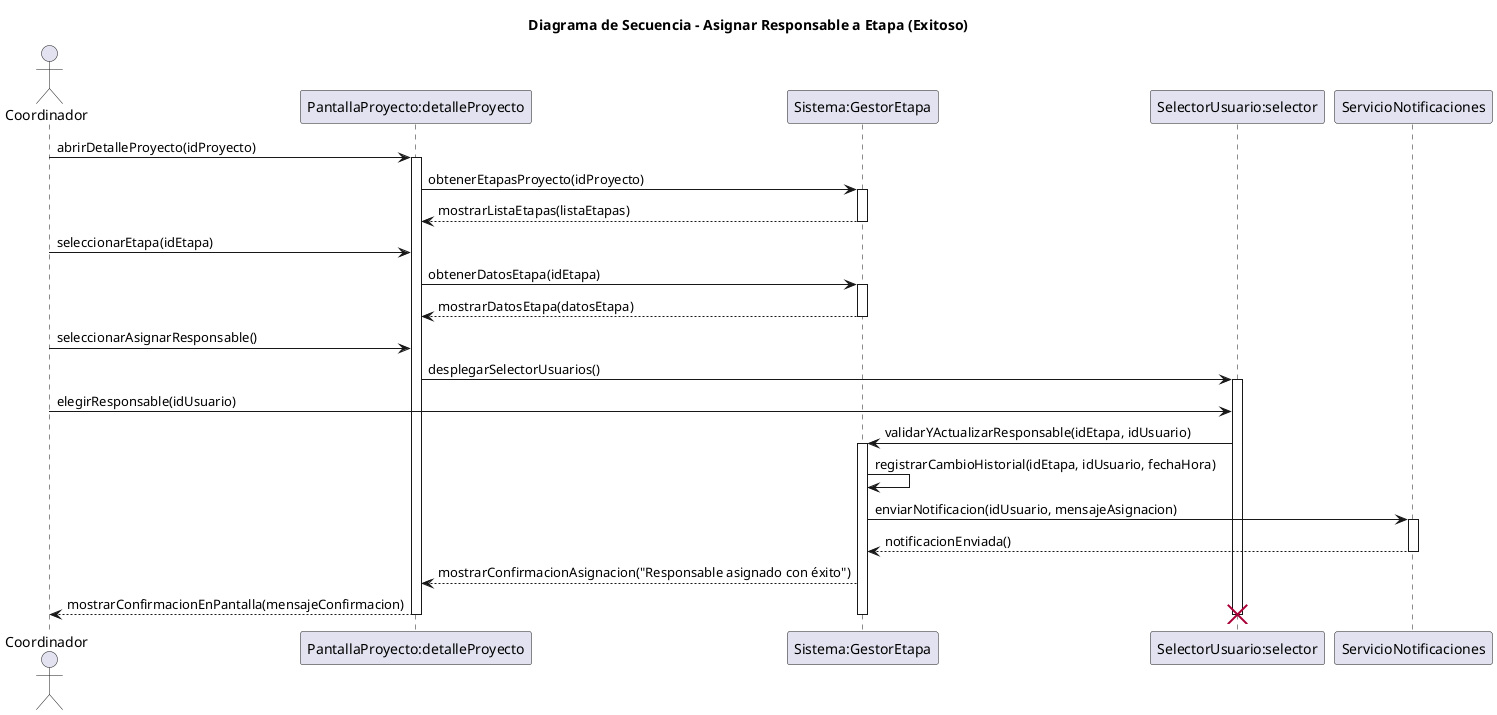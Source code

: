 @startuml
title Diagrama de Secuencia - Asignar Responsable a Etapa (Exitoso)

actor Coordinador
participant "PantallaProyecto:detalleProyecto" as PantallaProyecto
participant "Sistema:GestorEtapa" as Sistema
participant "SelectorUsuario:selector" as SelectorUsuario
participant ServicioNotificaciones

'--- Inicio del flujo ---
Coordinador -> PantallaProyecto: abrirDetalleProyecto(idProyecto)
activate PantallaProyecto

PantallaProyecto -> Sistema: obtenerEtapasProyecto(idProyecto)
activate Sistema
Sistema --> PantallaProyecto: mostrarListaEtapas(listaEtapas)
deactivate Sistema

Coordinador -> PantallaProyecto: seleccionarEtapa(idEtapa)
PantallaProyecto -> Sistema: obtenerDatosEtapa(idEtapa)
activate Sistema
Sistema --> PantallaProyecto: mostrarDatosEtapa(datosEtapa)
deactivate Sistema

Coordinador -> PantallaProyecto: seleccionarAsignarResponsable()
PantallaProyecto -> SelectorUsuario: desplegarSelectorUsuarios()
activate SelectorUsuario

Coordinador -> SelectorUsuario: elegirResponsable(idUsuario)
SelectorUsuario -> Sistema: validarYActualizarResponsable(idEtapa, idUsuario)
activate Sistema
Sistema -> Sistema: registrarCambioHistorial(idEtapa, idUsuario, fechaHora)
Sistema -> ServicioNotificaciones: enviarNotificacion(idUsuario, mensajeAsignacion)
activate ServicioNotificaciones
ServicioNotificaciones --> Sistema: notificacionEnviada()
deactivate ServicioNotificaciones

Sistema --> PantallaProyecto: mostrarConfirmacionAsignacion("Responsable asignado con éxito")

' Pantalla muestra la confirmación al actor/coordinador
PantallaProyecto --> Coordinador: mostrarConfirmacionEnPantalla(mensajeConfirmacion)

deactivate Sistema
deactivate PantallaProyecto

' Finalización del selector temporal
deactivate SelectorUsuario
destroy SelectorUsuario

@enduml
